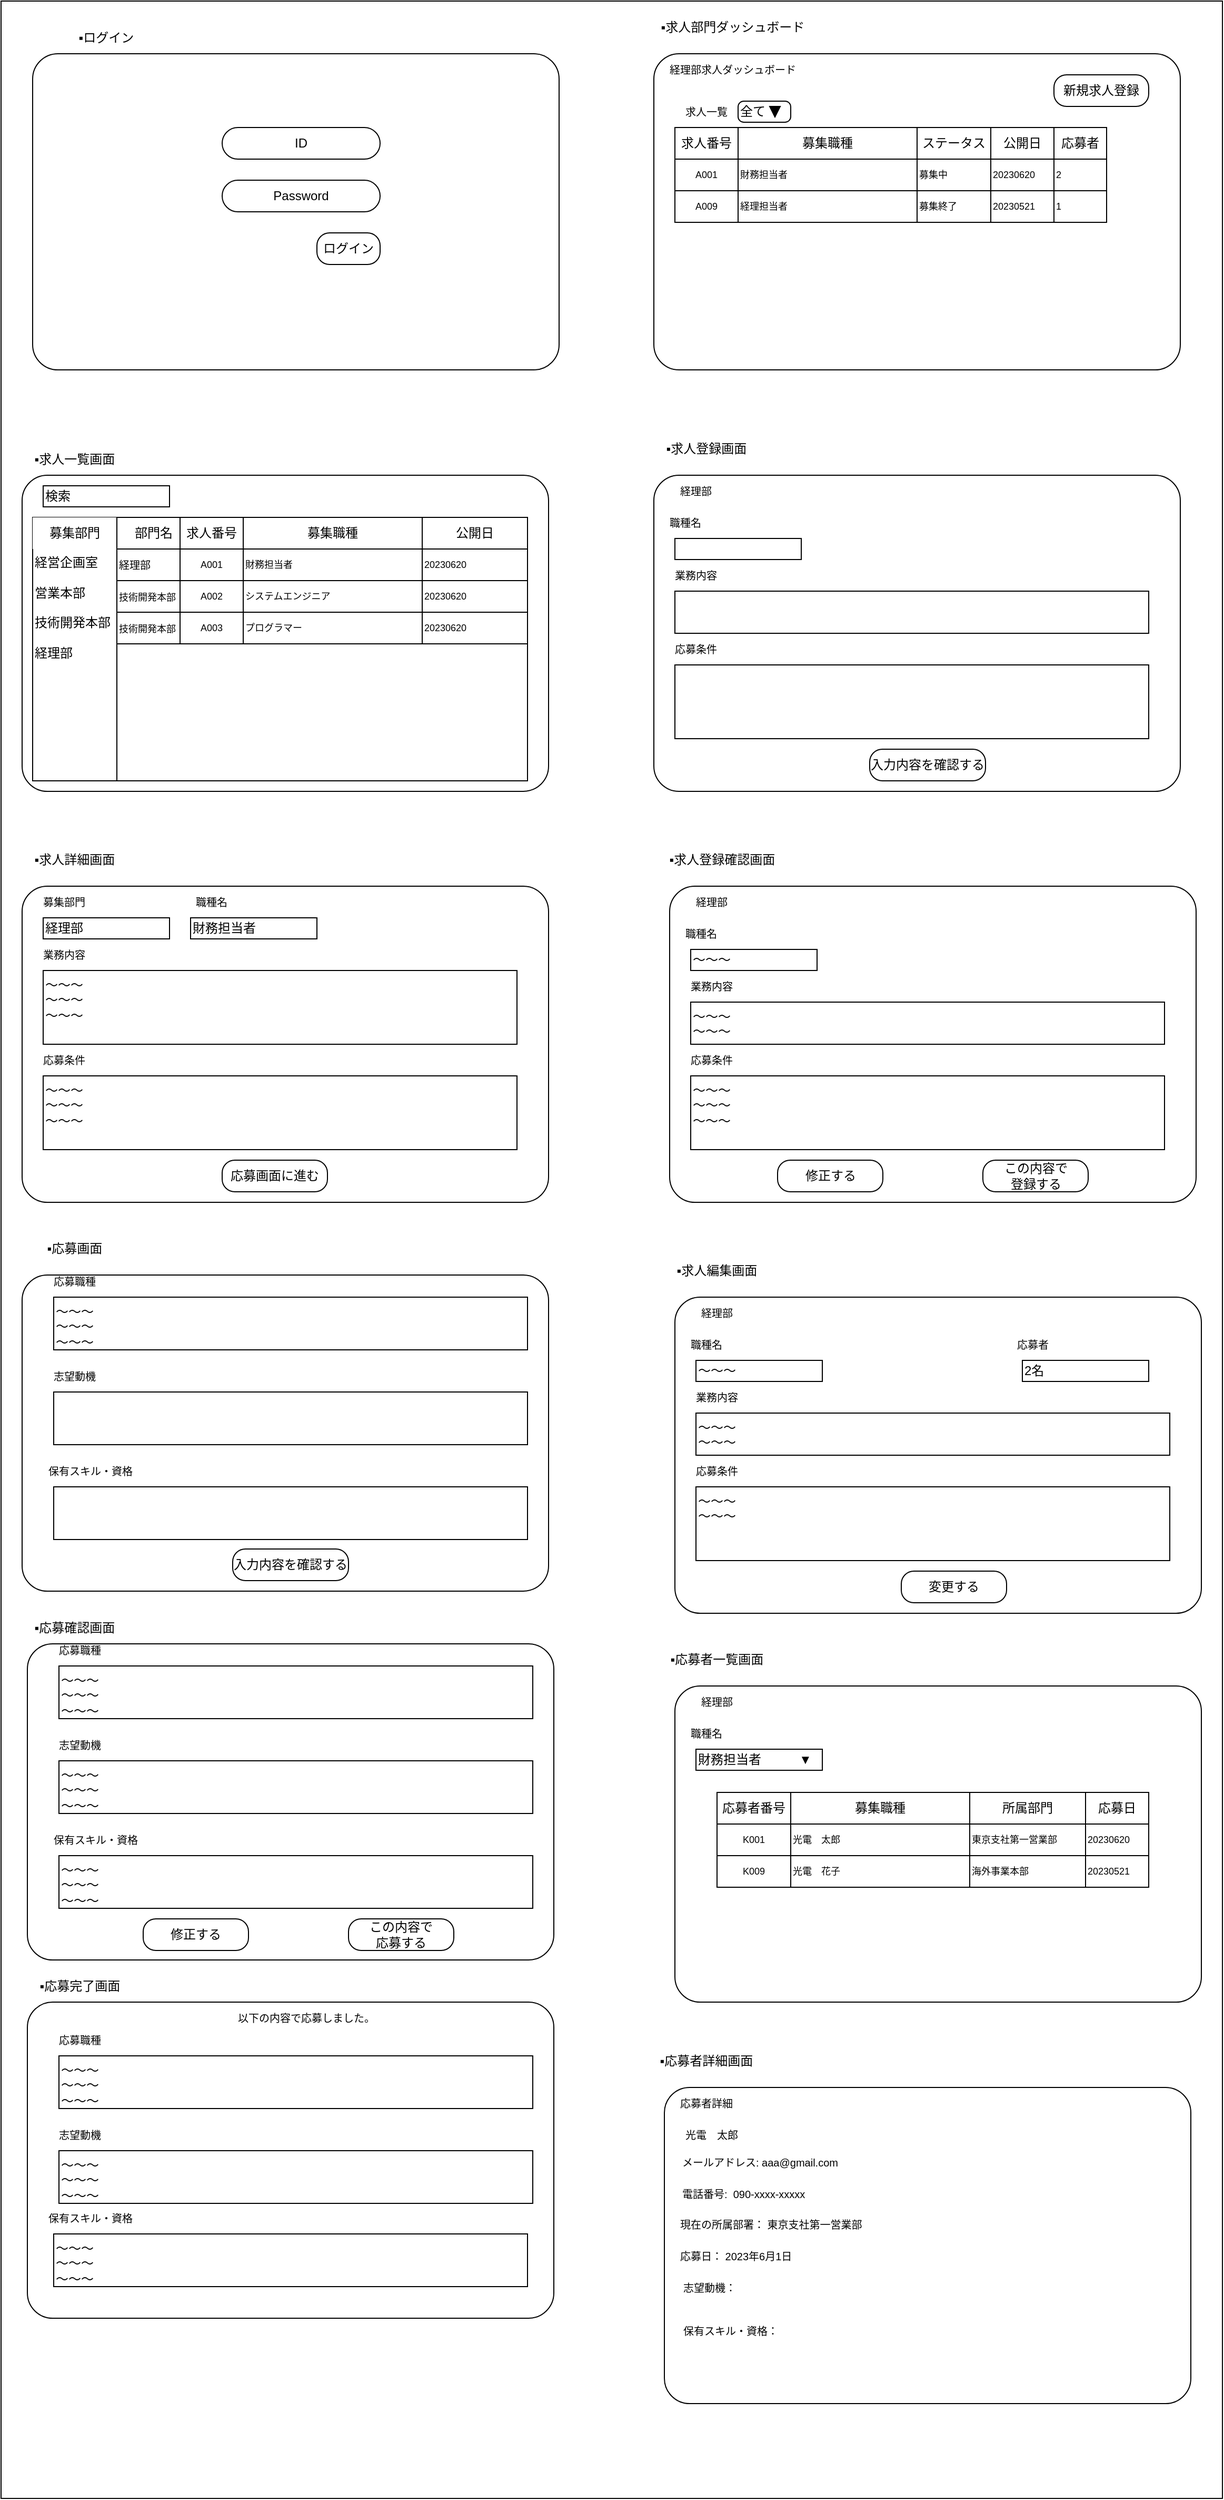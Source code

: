 <mxfile>
    <diagram id="ZtsDMBzjGlMTBSv4vscD" name="Page-1">
        <mxGraphModel dx="1216" dy="734" grid="1" gridSize="10" guides="1" tooltips="1" connect="1" arrows="1" fold="1" page="1" pageScale="1" pageWidth="827" pageHeight="1169" math="0" shadow="0">
            <root>
                <mxCell id="0"/>
                <mxCell id="1" parent="0"/>
                <mxCell id="257" value="" style="rounded=0;whiteSpace=wrap;html=1;" vertex="1" parent="1">
                    <mxGeometry x="10" width="1160" height="2370" as="geometry"/>
                </mxCell>
                <mxCell id="33" value="" style="rounded=1;whiteSpace=wrap;html=1;arcSize=8;" parent="1" vertex="1">
                    <mxGeometry x="40" y="50" width="500" height="300" as="geometry"/>
                </mxCell>
                <mxCell id="8" value="" style="rounded=1;whiteSpace=wrap;html=1;arcSize=8;" parent="1" vertex="1">
                    <mxGeometry x="30" y="450" width="500" height="300" as="geometry"/>
                </mxCell>
                <mxCell id="15" value="" style="rounded=0;whiteSpace=wrap;html=1;glass=0;sketch=0;" parent="1" vertex="1">
                    <mxGeometry x="120" y="490" width="390" height="250" as="geometry"/>
                </mxCell>
                <mxCell id="3" value="▪️ログイン" style="text;html=1;strokeColor=none;fillColor=none;align=center;verticalAlign=middle;whiteSpace=wrap;rounded=0;" parent="1" vertex="1">
                    <mxGeometry x="50" y="20" width="120" height="30" as="geometry"/>
                </mxCell>
                <mxCell id="4" value="ID" style="rounded=1;whiteSpace=wrap;html=1;glass=0;arcSize=50;" parent="1" vertex="1">
                    <mxGeometry x="220" y="120" width="150" height="30" as="geometry"/>
                </mxCell>
                <mxCell id="6" value="Password" style="rounded=1;whiteSpace=wrap;html=1;glass=0;arcSize=50;" parent="1" vertex="1">
                    <mxGeometry x="220" y="170" width="150" height="30" as="geometry"/>
                </mxCell>
                <mxCell id="7" value="ログイン" style="rounded=1;whiteSpace=wrap;html=1;glass=0;arcSize=40;" parent="1" vertex="1">
                    <mxGeometry x="310" y="220" width="60" height="30" as="geometry"/>
                </mxCell>
                <mxCell id="9" value="▪️求人一覧画面" style="text;html=1;strokeColor=none;fillColor=none;align=center;verticalAlign=middle;whiteSpace=wrap;rounded=0;" parent="1" vertex="1">
                    <mxGeometry x="20" y="420" width="120" height="30" as="geometry"/>
                </mxCell>
                <mxCell id="13" value="検索" style="rounded=0;whiteSpace=wrap;html=1;glass=0;sketch=0;align=left;" parent="1" vertex="1">
                    <mxGeometry x="50" y="460" width="120" height="20" as="geometry"/>
                </mxCell>
                <mxCell id="14" value="&lt;br&gt;&lt;br&gt;経営企画室&lt;br&gt;&lt;br&gt;営業本部&lt;br&gt;&lt;br&gt;技術開発本部&lt;br&gt;&lt;br&gt;経理部" style="rounded=0;whiteSpace=wrap;html=1;glass=0;sketch=0;align=left;verticalAlign=top;" parent="1" vertex="1">
                    <mxGeometry x="40" y="490" width="80" height="250" as="geometry"/>
                </mxCell>
                <mxCell id="16" value="募集部門" style="rounded=0;whiteSpace=wrap;html=1;glass=0;sketch=0;strokeColor=none;" parent="1" vertex="1">
                    <mxGeometry x="40" y="490" width="80" height="30" as="geometry"/>
                </mxCell>
                <mxCell id="17" value="部門名" style="rounded=0;whiteSpace=wrap;html=1;glass=0;sketch=0;" parent="1" vertex="1">
                    <mxGeometry x="120" y="490" width="70" height="30" as="geometry"/>
                </mxCell>
                <mxCell id="18" value="求人番号" style="rounded=0;whiteSpace=wrap;html=1;glass=0;sketch=0;" parent="1" vertex="1">
                    <mxGeometry x="180" y="490" width="60" height="30" as="geometry"/>
                </mxCell>
                <mxCell id="19" value="募集職種" style="rounded=0;whiteSpace=wrap;html=1;glass=0;sketch=0;" parent="1" vertex="1">
                    <mxGeometry x="240" y="490" width="170" height="30" as="geometry"/>
                </mxCell>
                <mxCell id="20" value="公開日" style="rounded=0;whiteSpace=wrap;html=1;glass=0;sketch=0;" parent="1" vertex="1">
                    <mxGeometry x="410" y="490" width="100" height="30" as="geometry"/>
                </mxCell>
                <mxCell id="21" value="経理部" style="rounded=0;whiteSpace=wrap;html=1;glass=0;sketch=0;fontSize=10;align=left;" parent="1" vertex="1">
                    <mxGeometry x="120" y="520" width="60" height="30" as="geometry"/>
                </mxCell>
                <mxCell id="22" value="A001" style="rounded=0;whiteSpace=wrap;html=1;glass=0;sketch=0;fontSize=9;" parent="1" vertex="1">
                    <mxGeometry x="180" y="520" width="60" height="30" as="geometry"/>
                </mxCell>
                <mxCell id="23" value="財務担当者" style="rounded=0;whiteSpace=wrap;html=1;glass=0;sketch=0;align=left;fontSize=9;" parent="1" vertex="1">
                    <mxGeometry x="240" y="520" width="170" height="30" as="geometry"/>
                </mxCell>
                <mxCell id="24" value="20230620" style="rounded=0;whiteSpace=wrap;html=1;glass=0;sketch=0;align=left;fontSize=9;" parent="1" vertex="1">
                    <mxGeometry x="410" y="520" width="100" height="30" as="geometry"/>
                </mxCell>
                <mxCell id="25" value="&lt;font style=&quot;font-size: 9px;&quot;&gt;技術開発本部&lt;/font&gt;" style="rounded=0;whiteSpace=wrap;html=1;glass=0;sketch=0;align=left;" parent="1" vertex="1">
                    <mxGeometry x="120" y="550" width="60" height="30" as="geometry"/>
                </mxCell>
                <mxCell id="26" value="A002" style="rounded=0;whiteSpace=wrap;html=1;glass=0;sketch=0;fontSize=9;" parent="1" vertex="1">
                    <mxGeometry x="180" y="550" width="60" height="30" as="geometry"/>
                </mxCell>
                <mxCell id="27" value="システムエンジニア" style="rounded=0;whiteSpace=wrap;html=1;glass=0;sketch=0;align=left;fontSize=9;" parent="1" vertex="1">
                    <mxGeometry x="240" y="550" width="170" height="30" as="geometry"/>
                </mxCell>
                <mxCell id="28" value="20230620" style="rounded=0;whiteSpace=wrap;html=1;glass=0;sketch=0;align=left;fontSize=9;" parent="1" vertex="1">
                    <mxGeometry x="410" y="550" width="100" height="30" as="geometry"/>
                </mxCell>
                <mxCell id="29" value="&lt;font style=&quot;font-size: 9px;&quot;&gt;技術開発本部&lt;/font&gt;" style="rounded=0;whiteSpace=wrap;html=1;glass=0;sketch=0;align=left;" parent="1" vertex="1">
                    <mxGeometry x="120" y="580" width="60" height="30" as="geometry"/>
                </mxCell>
                <mxCell id="30" value="A003" style="rounded=0;whiteSpace=wrap;html=1;glass=0;sketch=0;fontSize=9;" parent="1" vertex="1">
                    <mxGeometry x="180" y="580" width="60" height="30" as="geometry"/>
                </mxCell>
                <mxCell id="31" value="プログラマー" style="rounded=0;whiteSpace=wrap;html=1;glass=0;sketch=0;align=left;fontSize=9;" parent="1" vertex="1">
                    <mxGeometry x="240" y="580" width="170" height="30" as="geometry"/>
                </mxCell>
                <mxCell id="32" value="20230620" style="rounded=0;whiteSpace=wrap;html=1;glass=0;sketch=0;align=left;fontSize=9;" parent="1" vertex="1">
                    <mxGeometry x="410" y="580" width="100" height="30" as="geometry"/>
                </mxCell>
                <mxCell id="36" value="" style="rounded=1;whiteSpace=wrap;html=1;arcSize=8;" parent="1" vertex="1">
                    <mxGeometry x="30" y="840" width="500" height="300" as="geometry"/>
                </mxCell>
                <mxCell id="37" value="経理部" style="rounded=0;whiteSpace=wrap;html=1;glass=0;sketch=0;align=left;" parent="1" vertex="1">
                    <mxGeometry x="50" y="870" width="120" height="20" as="geometry"/>
                </mxCell>
                <mxCell id="38" value="募集部門" style="text;html=1;strokeColor=none;fillColor=none;align=center;verticalAlign=middle;whiteSpace=wrap;rounded=0;glass=0;sketch=0;fontSize=10;" parent="1" vertex="1">
                    <mxGeometry x="40" y="840" width="60" height="30" as="geometry"/>
                </mxCell>
                <mxCell id="39" value="財務担当者" style="rounded=0;whiteSpace=wrap;html=1;glass=0;sketch=0;align=left;" parent="1" vertex="1">
                    <mxGeometry x="190" y="870" width="120" height="20" as="geometry"/>
                </mxCell>
                <mxCell id="40" value="職種名" style="text;html=1;strokeColor=none;fillColor=none;align=center;verticalAlign=middle;whiteSpace=wrap;rounded=0;glass=0;sketch=0;fontSize=10;" parent="1" vertex="1">
                    <mxGeometry x="180" y="840" width="60" height="30" as="geometry"/>
                </mxCell>
                <mxCell id="41" value="業務内容" style="text;html=1;strokeColor=none;fillColor=none;align=center;verticalAlign=middle;whiteSpace=wrap;rounded=0;glass=0;sketch=0;fontSize=10;" parent="1" vertex="1">
                    <mxGeometry x="40" y="890" width="60" height="30" as="geometry"/>
                </mxCell>
                <mxCell id="42" value="〜〜〜&lt;br style=&quot;border-color: var(--border-color);&quot;&gt;〜〜〜&lt;br style=&quot;border-color: var(--border-color);&quot;&gt;〜〜〜" style="rounded=0;whiteSpace=wrap;html=1;glass=0;sketch=0;align=left;horizontal=1;verticalAlign=top;" parent="1" vertex="1">
                    <mxGeometry x="50" y="920" width="450" height="70" as="geometry"/>
                </mxCell>
                <mxCell id="44" value="▪️求人詳細画面" style="text;html=1;strokeColor=none;fillColor=none;align=center;verticalAlign=middle;whiteSpace=wrap;rounded=0;" parent="1" vertex="1">
                    <mxGeometry x="20" y="800" width="120" height="30" as="geometry"/>
                </mxCell>
                <mxCell id="45" value="応募画面に進む" style="rounded=1;whiteSpace=wrap;html=1;glass=0;arcSize=40;" parent="1" vertex="1">
                    <mxGeometry x="220" y="1100" width="100" height="30" as="geometry"/>
                </mxCell>
                <mxCell id="48" value="" style="rounded=1;whiteSpace=wrap;html=1;arcSize=8;" parent="1" vertex="1">
                    <mxGeometry x="30" y="1209" width="500" height="300" as="geometry"/>
                </mxCell>
                <mxCell id="49" value="▪️応募画面" style="text;html=1;strokeColor=none;fillColor=none;align=center;verticalAlign=middle;whiteSpace=wrap;rounded=0;" parent="1" vertex="1">
                    <mxGeometry x="20" y="1169" width="120" height="30" as="geometry"/>
                </mxCell>
                <mxCell id="51" value="応募職種" style="text;html=1;strokeColor=none;fillColor=none;align=center;verticalAlign=middle;whiteSpace=wrap;rounded=0;glass=0;sketch=0;fontSize=10;" parent="1" vertex="1">
                    <mxGeometry x="50" y="1200" width="60" height="30" as="geometry"/>
                </mxCell>
                <mxCell id="52" value="〜〜〜&lt;br&gt;〜〜〜&lt;br&gt;〜〜〜" style="rounded=0;whiteSpace=wrap;html=1;glass=0;sketch=0;align=left;horizontal=1;verticalAlign=top;" parent="1" vertex="1">
                    <mxGeometry x="60" y="1230" width="450" height="50" as="geometry"/>
                </mxCell>
                <mxCell id="53" value="志望動機" style="text;html=1;strokeColor=none;fillColor=none;align=center;verticalAlign=middle;whiteSpace=wrap;rounded=0;glass=0;sketch=0;fontSize=10;" parent="1" vertex="1">
                    <mxGeometry x="50" y="1290" width="60" height="30" as="geometry"/>
                </mxCell>
                <mxCell id="54" value="" style="rounded=0;whiteSpace=wrap;html=1;glass=0;sketch=0;align=left;horizontal=1;verticalAlign=top;" parent="1" vertex="1">
                    <mxGeometry x="60" y="1320" width="450" height="50" as="geometry"/>
                </mxCell>
                <mxCell id="55" value="保有スキル・資格" style="text;html=1;strokeColor=none;fillColor=none;align=center;verticalAlign=middle;whiteSpace=wrap;rounded=0;glass=0;sketch=0;fontSize=10;" parent="1" vertex="1">
                    <mxGeometry x="50" y="1380" width="90" height="30" as="geometry"/>
                </mxCell>
                <mxCell id="56" value="" style="rounded=0;whiteSpace=wrap;html=1;glass=0;sketch=0;align=left;horizontal=1;verticalAlign=top;" parent="1" vertex="1">
                    <mxGeometry x="60" y="1410" width="450" height="50" as="geometry"/>
                </mxCell>
                <mxCell id="57" value="入力内容を確認する" style="rounded=1;whiteSpace=wrap;html=1;glass=0;arcSize=40;" parent="1" vertex="1">
                    <mxGeometry x="230" y="1469" width="110" height="30" as="geometry"/>
                </mxCell>
                <mxCell id="72" value="" style="rounded=1;whiteSpace=wrap;html=1;arcSize=8;" parent="1" vertex="1">
                    <mxGeometry x="35" y="1899" width="500" height="300" as="geometry"/>
                </mxCell>
                <mxCell id="73" value="応募職種" style="text;html=1;strokeColor=none;fillColor=none;align=center;verticalAlign=middle;whiteSpace=wrap;rounded=0;glass=0;sketch=0;fontSize=10;" parent="1" vertex="1">
                    <mxGeometry x="55" y="1920" width="60" height="30" as="geometry"/>
                </mxCell>
                <mxCell id="74" value="〜〜〜&lt;br&gt;〜〜〜&lt;br&gt;〜〜〜" style="rounded=0;whiteSpace=wrap;html=1;glass=0;sketch=0;align=left;horizontal=1;verticalAlign=top;" parent="1" vertex="1">
                    <mxGeometry x="65" y="1950" width="450" height="50" as="geometry"/>
                </mxCell>
                <mxCell id="75" value="志望動機" style="text;html=1;strokeColor=none;fillColor=none;align=center;verticalAlign=middle;whiteSpace=wrap;rounded=0;glass=0;sketch=0;fontSize=10;" parent="1" vertex="1">
                    <mxGeometry x="55" y="2010" width="60" height="30" as="geometry"/>
                </mxCell>
                <mxCell id="76" value="〜〜〜&lt;br style=&quot;border-color: var(--border-color);&quot;&gt;〜〜〜&lt;br style=&quot;border-color: var(--border-color);&quot;&gt;〜〜〜" style="rounded=0;whiteSpace=wrap;html=1;glass=0;sketch=0;align=left;horizontal=1;verticalAlign=top;" parent="1" vertex="1">
                    <mxGeometry x="65" y="2040" width="450" height="50" as="geometry"/>
                </mxCell>
                <mxCell id="77" value="保有スキル・資格" style="text;html=1;strokeColor=none;fillColor=none;align=center;verticalAlign=middle;whiteSpace=wrap;rounded=0;glass=0;sketch=0;fontSize=10;" parent="1" vertex="1">
                    <mxGeometry x="50" y="2089" width="90" height="30" as="geometry"/>
                </mxCell>
                <mxCell id="78" value="〜〜〜&lt;br style=&quot;border-color: var(--border-color);&quot;&gt;〜〜〜&lt;br style=&quot;border-color: var(--border-color);&quot;&gt;〜〜〜" style="rounded=0;whiteSpace=wrap;html=1;glass=0;sketch=0;align=left;horizontal=1;verticalAlign=top;" parent="1" vertex="1">
                    <mxGeometry x="60" y="2119" width="450" height="50" as="geometry"/>
                </mxCell>
                <mxCell id="80" value="▪️応募完了画面" style="text;html=1;strokeColor=none;fillColor=none;align=center;verticalAlign=middle;whiteSpace=wrap;rounded=0;" parent="1" vertex="1">
                    <mxGeometry x="25" y="1869" width="120" height="30" as="geometry"/>
                </mxCell>
                <mxCell id="81" value="以下の内容で応募しました。" style="text;html=1;strokeColor=none;fillColor=none;align=center;verticalAlign=middle;whiteSpace=wrap;rounded=0;glass=0;sketch=0;fontSize=10;" parent="1" vertex="1">
                    <mxGeometry x="195" y="1899" width="210" height="30" as="geometry"/>
                </mxCell>
                <mxCell id="105" value="" style="rounded=1;whiteSpace=wrap;html=1;arcSize=8;" parent="1" vertex="1">
                    <mxGeometry x="630" y="50" width="500" height="300" as="geometry"/>
                </mxCell>
                <mxCell id="107" value="経理部求人ダッシュボード" style="text;html=1;strokeColor=none;fillColor=none;align=center;verticalAlign=middle;whiteSpace=wrap;rounded=0;glass=0;sketch=0;fontSize=10;" parent="1" vertex="1">
                    <mxGeometry x="640" y="50" width="130" height="30" as="geometry"/>
                </mxCell>
                <mxCell id="110" value="求人一覧" style="text;html=1;strokeColor=none;fillColor=none;align=center;verticalAlign=middle;whiteSpace=wrap;rounded=0;glass=0;sketch=0;fontSize=10;" parent="1" vertex="1">
                    <mxGeometry x="640" y="90" width="80" height="30" as="geometry"/>
                </mxCell>
                <mxCell id="112" value="新規求人登録" style="rounded=1;whiteSpace=wrap;html=1;glass=0;arcSize=40;" parent="1" vertex="1">
                    <mxGeometry x="1010" y="70" width="90" height="30" as="geometry"/>
                </mxCell>
                <mxCell id="113" value="求人番号" style="rounded=0;whiteSpace=wrap;html=1;glass=0;sketch=0;" parent="1" vertex="1">
                    <mxGeometry x="650" y="120" width="60" height="30" as="geometry"/>
                </mxCell>
                <mxCell id="114" value="募集職種" style="rounded=0;whiteSpace=wrap;html=1;glass=0;sketch=0;" parent="1" vertex="1">
                    <mxGeometry x="710" y="120" width="170" height="30" as="geometry"/>
                </mxCell>
                <mxCell id="115" value="ステータス" style="rounded=0;whiteSpace=wrap;html=1;glass=0;sketch=0;" parent="1" vertex="1">
                    <mxGeometry x="880" y="120" width="70" height="30" as="geometry"/>
                </mxCell>
                <mxCell id="116" value="A001" style="rounded=0;whiteSpace=wrap;html=1;glass=0;sketch=0;fontSize=9;" parent="1" vertex="1">
                    <mxGeometry x="650" y="150" width="60" height="30" as="geometry"/>
                </mxCell>
                <mxCell id="117" value="財務担当者" style="rounded=0;whiteSpace=wrap;html=1;glass=0;sketch=0;align=left;fontSize=9;" parent="1" vertex="1">
                    <mxGeometry x="710" y="150" width="170" height="30" as="geometry"/>
                </mxCell>
                <mxCell id="118" value="募集中" style="rounded=0;whiteSpace=wrap;html=1;glass=0;sketch=0;align=left;fontSize=9;" parent="1" vertex="1">
                    <mxGeometry x="880" y="150" width="70" height="30" as="geometry"/>
                </mxCell>
                <mxCell id="119" value="A009" style="rounded=0;whiteSpace=wrap;html=1;glass=0;sketch=0;fontSize=9;" parent="1" vertex="1">
                    <mxGeometry x="650" y="180" width="60" height="30" as="geometry"/>
                </mxCell>
                <mxCell id="120" value="経理担当者" style="rounded=0;whiteSpace=wrap;html=1;glass=0;sketch=0;align=left;fontSize=9;" parent="1" vertex="1">
                    <mxGeometry x="710" y="180" width="170" height="30" as="geometry"/>
                </mxCell>
                <mxCell id="121" value="募集終了" style="rounded=0;whiteSpace=wrap;html=1;glass=0;sketch=0;align=left;fontSize=9;" parent="1" vertex="1">
                    <mxGeometry x="880" y="180" width="70" height="30" as="geometry"/>
                </mxCell>
                <mxCell id="122" value="応募者" style="rounded=0;whiteSpace=wrap;html=1;glass=0;sketch=0;" parent="1" vertex="1">
                    <mxGeometry x="1010" y="120" width="50" height="30" as="geometry"/>
                </mxCell>
                <mxCell id="123" value="2" style="rounded=0;whiteSpace=wrap;html=1;glass=0;sketch=0;align=left;fontSize=9;" parent="1" vertex="1">
                    <mxGeometry x="1010" y="150" width="50" height="30" as="geometry"/>
                </mxCell>
                <mxCell id="124" value="1" style="rounded=0;whiteSpace=wrap;html=1;glass=0;sketch=0;align=left;fontSize=9;" parent="1" vertex="1">
                    <mxGeometry x="1010" y="180" width="50" height="30" as="geometry"/>
                </mxCell>
                <mxCell id="125" value="公開日" style="rounded=0;whiteSpace=wrap;html=1;glass=0;sketch=0;" parent="1" vertex="1">
                    <mxGeometry x="950" y="120" width="60" height="30" as="geometry"/>
                </mxCell>
                <mxCell id="126" value="20230620" style="rounded=0;whiteSpace=wrap;html=1;glass=0;sketch=0;align=left;fontSize=9;" parent="1" vertex="1">
                    <mxGeometry x="950" y="150" width="60" height="30" as="geometry"/>
                </mxCell>
                <mxCell id="127" value="20230521" style="rounded=0;whiteSpace=wrap;html=1;glass=0;sketch=0;align=left;fontSize=9;" parent="1" vertex="1">
                    <mxGeometry x="950" y="180" width="60" height="30" as="geometry"/>
                </mxCell>
                <mxCell id="128" value="全て" style="rounded=1;whiteSpace=wrap;html=1;glass=0;arcSize=27;align=left;" parent="1" vertex="1">
                    <mxGeometry x="710" y="95" width="50" height="20" as="geometry"/>
                </mxCell>
                <mxCell id="129" value="" style="triangle;whiteSpace=wrap;html=1;glass=0;sketch=0;fontSize=10;rotation=90;fillColor=#000000;" parent="1" vertex="1">
                    <mxGeometry x="740" y="100" width="10" height="10" as="geometry"/>
                </mxCell>
                <mxCell id="131" value="応募条件" style="text;html=1;strokeColor=none;fillColor=none;align=center;verticalAlign=middle;whiteSpace=wrap;rounded=0;glass=0;sketch=0;fontSize=10;" parent="1" vertex="1">
                    <mxGeometry x="40" y="990" width="60" height="30" as="geometry"/>
                </mxCell>
                <mxCell id="132" value="〜〜〜&lt;br style=&quot;border-color: var(--border-color);&quot;&gt;〜〜〜&lt;br style=&quot;border-color: var(--border-color);&quot;&gt;〜〜〜" style="rounded=0;whiteSpace=wrap;html=1;glass=0;sketch=0;align=left;horizontal=1;verticalAlign=top;" parent="1" vertex="1">
                    <mxGeometry x="50" y="1020" width="450" height="70" as="geometry"/>
                </mxCell>
                <mxCell id="133" value="" style="rounded=1;whiteSpace=wrap;html=1;arcSize=8;" parent="1" vertex="1">
                    <mxGeometry x="630" y="450" width="500" height="300" as="geometry"/>
                </mxCell>
                <mxCell id="135" value="経理部" style="text;html=1;strokeColor=none;fillColor=none;align=center;verticalAlign=middle;whiteSpace=wrap;rounded=0;glass=0;sketch=0;fontSize=10;" parent="1" vertex="1">
                    <mxGeometry x="640" y="450" width="60" height="30" as="geometry"/>
                </mxCell>
                <mxCell id="136" value="" style="rounded=0;whiteSpace=wrap;html=1;glass=0;sketch=0;align=left;" parent="1" vertex="1">
                    <mxGeometry x="650" y="510" width="120" height="20" as="geometry"/>
                </mxCell>
                <mxCell id="137" value="職種名" style="text;html=1;strokeColor=none;fillColor=none;align=center;verticalAlign=middle;whiteSpace=wrap;rounded=0;glass=0;sketch=0;fontSize=10;" parent="1" vertex="1">
                    <mxGeometry x="630" y="480" width="60" height="30" as="geometry"/>
                </mxCell>
                <mxCell id="138" value="業務内容" style="text;html=1;strokeColor=none;fillColor=none;align=center;verticalAlign=middle;whiteSpace=wrap;rounded=0;glass=0;sketch=0;fontSize=10;" parent="1" vertex="1">
                    <mxGeometry x="640" y="530" width="60" height="30" as="geometry"/>
                </mxCell>
                <mxCell id="139" value="" style="rounded=0;whiteSpace=wrap;html=1;glass=0;sketch=0;align=left;horizontal=1;verticalAlign=top;" parent="1" vertex="1">
                    <mxGeometry x="650" y="560" width="450" height="40" as="geometry"/>
                </mxCell>
                <mxCell id="140" value="▪️求人登録画面" style="text;html=1;strokeColor=none;fillColor=none;align=center;verticalAlign=middle;whiteSpace=wrap;rounded=0;" parent="1" vertex="1">
                    <mxGeometry x="620" y="410" width="120" height="30" as="geometry"/>
                </mxCell>
                <mxCell id="141" value="入力内容を確認する" style="rounded=1;whiteSpace=wrap;html=1;glass=0;arcSize=40;" parent="1" vertex="1">
                    <mxGeometry x="835" y="710" width="110" height="30" as="geometry"/>
                </mxCell>
                <mxCell id="142" value="応募条件" style="text;html=1;strokeColor=none;fillColor=none;align=center;verticalAlign=middle;whiteSpace=wrap;rounded=0;glass=0;sketch=0;fontSize=10;" parent="1" vertex="1">
                    <mxGeometry x="640" y="600" width="60" height="30" as="geometry"/>
                </mxCell>
                <mxCell id="143" value="" style="rounded=0;whiteSpace=wrap;html=1;glass=0;sketch=0;align=left;horizontal=1;verticalAlign=top;" parent="1" vertex="1">
                    <mxGeometry x="650" y="630" width="450" height="70" as="geometry"/>
                </mxCell>
                <mxCell id="144" value="▪️求人部門ダッシュボード" style="text;html=1;strokeColor=none;fillColor=none;align=center;verticalAlign=middle;whiteSpace=wrap;rounded=0;" parent="1" vertex="1">
                    <mxGeometry x="620" y="10" width="170" height="30" as="geometry"/>
                </mxCell>
                <mxCell id="145" value="" style="rounded=1;whiteSpace=wrap;html=1;arcSize=8;" parent="1" vertex="1">
                    <mxGeometry x="650" y="1230" width="500" height="300" as="geometry"/>
                </mxCell>
                <mxCell id="146" value="経理部" style="text;html=1;strokeColor=none;fillColor=none;align=center;verticalAlign=middle;whiteSpace=wrap;rounded=0;glass=0;sketch=0;fontSize=10;" parent="1" vertex="1">
                    <mxGeometry x="660" y="1230" width="60" height="30" as="geometry"/>
                </mxCell>
                <mxCell id="147" value="〜〜〜" style="rounded=0;whiteSpace=wrap;html=1;glass=0;sketch=0;align=left;" parent="1" vertex="1">
                    <mxGeometry x="670" y="1290" width="120" height="20" as="geometry"/>
                </mxCell>
                <mxCell id="148" value="職種名" style="text;html=1;strokeColor=none;fillColor=none;align=center;verticalAlign=middle;whiteSpace=wrap;rounded=0;glass=0;sketch=0;fontSize=10;" parent="1" vertex="1">
                    <mxGeometry x="650" y="1260" width="60" height="30" as="geometry"/>
                </mxCell>
                <mxCell id="149" value="業務内容" style="text;html=1;strokeColor=none;fillColor=none;align=center;verticalAlign=middle;whiteSpace=wrap;rounded=0;glass=0;sketch=0;fontSize=10;" parent="1" vertex="1">
                    <mxGeometry x="660" y="1310" width="60" height="30" as="geometry"/>
                </mxCell>
                <mxCell id="150" value="〜〜〜&lt;br&gt;〜〜〜" style="rounded=0;whiteSpace=wrap;html=1;glass=0;sketch=0;align=left;horizontal=1;verticalAlign=top;" parent="1" vertex="1">
                    <mxGeometry x="670" y="1340" width="450" height="40" as="geometry"/>
                </mxCell>
                <mxCell id="152" value="応募条件" style="text;html=1;strokeColor=none;fillColor=none;align=center;verticalAlign=middle;whiteSpace=wrap;rounded=0;glass=0;sketch=0;fontSize=10;" parent="1" vertex="1">
                    <mxGeometry x="660" y="1380" width="60" height="30" as="geometry"/>
                </mxCell>
                <mxCell id="153" value="〜〜〜&lt;br&gt;〜〜〜" style="rounded=0;whiteSpace=wrap;html=1;glass=0;sketch=0;align=left;horizontal=1;verticalAlign=top;" parent="1" vertex="1">
                    <mxGeometry x="670" y="1410" width="450" height="70" as="geometry"/>
                </mxCell>
                <mxCell id="154" value="▪️求人編集画面" style="text;html=1;strokeColor=none;fillColor=none;align=center;verticalAlign=middle;whiteSpace=wrap;rounded=0;" parent="1" vertex="1">
                    <mxGeometry x="630" y="1190" width="120" height="30" as="geometry"/>
                </mxCell>
                <mxCell id="155" value="" style="rounded=1;whiteSpace=wrap;html=1;arcSize=8;" parent="1" vertex="1">
                    <mxGeometry x="650" y="1599" width="500" height="300" as="geometry"/>
                </mxCell>
                <mxCell id="156" value="経理部" style="text;html=1;strokeColor=none;fillColor=none;align=center;verticalAlign=middle;whiteSpace=wrap;rounded=0;glass=0;sketch=0;fontSize=10;" parent="1" vertex="1">
                    <mxGeometry x="660" y="1599" width="60" height="30" as="geometry"/>
                </mxCell>
                <mxCell id="157" value="財務担当者　　　▼" style="rounded=0;whiteSpace=wrap;html=1;glass=0;sketch=0;align=left;" parent="1" vertex="1">
                    <mxGeometry x="670" y="1659" width="120" height="20" as="geometry"/>
                </mxCell>
                <mxCell id="158" value="職種名" style="text;html=1;strokeColor=none;fillColor=none;align=center;verticalAlign=middle;whiteSpace=wrap;rounded=0;glass=0;sketch=0;fontSize=10;" parent="1" vertex="1">
                    <mxGeometry x="650" y="1629" width="60" height="30" as="geometry"/>
                </mxCell>
                <mxCell id="164" value="▪️応募者一覧画面" style="text;html=1;strokeColor=none;fillColor=none;align=center;verticalAlign=middle;whiteSpace=wrap;rounded=0;" parent="1" vertex="1">
                    <mxGeometry x="630" y="1559" width="120" height="30" as="geometry"/>
                </mxCell>
                <mxCell id="174" value="" style="rounded=1;whiteSpace=wrap;html=1;arcSize=8;" parent="1" vertex="1">
                    <mxGeometry x="35" y="1559" width="500" height="300" as="geometry"/>
                </mxCell>
                <mxCell id="175" value="応募職種" style="text;html=1;strokeColor=none;fillColor=none;align=center;verticalAlign=middle;whiteSpace=wrap;rounded=0;glass=0;sketch=0;fontSize=10;" parent="1" vertex="1">
                    <mxGeometry x="55" y="1550" width="60" height="30" as="geometry"/>
                </mxCell>
                <mxCell id="176" value="〜〜〜&lt;br&gt;〜〜〜&lt;br&gt;〜〜〜" style="rounded=0;whiteSpace=wrap;html=1;glass=0;sketch=0;align=left;horizontal=1;verticalAlign=top;" parent="1" vertex="1">
                    <mxGeometry x="65" y="1580" width="450" height="50" as="geometry"/>
                </mxCell>
                <mxCell id="177" value="志望動機" style="text;html=1;strokeColor=none;fillColor=none;align=center;verticalAlign=middle;whiteSpace=wrap;rounded=0;glass=0;sketch=0;fontSize=10;" parent="1" vertex="1">
                    <mxGeometry x="55" y="1640" width="60" height="30" as="geometry"/>
                </mxCell>
                <mxCell id="178" value="〜〜〜&lt;br style=&quot;border-color: var(--border-color);&quot;&gt;〜〜〜&lt;br style=&quot;border-color: var(--border-color);&quot;&gt;〜〜〜" style="rounded=0;whiteSpace=wrap;html=1;glass=0;sketch=0;align=left;horizontal=1;verticalAlign=top;" parent="1" vertex="1">
                    <mxGeometry x="65" y="1670" width="450" height="50" as="geometry"/>
                </mxCell>
                <mxCell id="179" value="保有スキル・資格" style="text;html=1;strokeColor=none;fillColor=none;align=center;verticalAlign=middle;whiteSpace=wrap;rounded=0;glass=0;sketch=0;fontSize=10;" parent="1" vertex="1">
                    <mxGeometry x="55" y="1730" width="90" height="30" as="geometry"/>
                </mxCell>
                <mxCell id="180" value="〜〜〜&lt;br style=&quot;border-color: var(--border-color);&quot;&gt;〜〜〜&lt;br style=&quot;border-color: var(--border-color);&quot;&gt;〜〜〜" style="rounded=0;whiteSpace=wrap;html=1;glass=0;sketch=0;align=left;horizontal=1;verticalAlign=top;" parent="1" vertex="1">
                    <mxGeometry x="65" y="1760" width="450" height="50" as="geometry"/>
                </mxCell>
                <mxCell id="181" value="修正する" style="rounded=1;whiteSpace=wrap;html=1;glass=0;arcSize=40;" parent="1" vertex="1">
                    <mxGeometry x="145" y="1820" width="100" height="30" as="geometry"/>
                </mxCell>
                <mxCell id="182" value="▪️応募確認画面" style="text;html=1;strokeColor=none;fillColor=none;align=center;verticalAlign=middle;whiteSpace=wrap;rounded=0;" parent="1" vertex="1">
                    <mxGeometry x="20" y="1529" width="120" height="30" as="geometry"/>
                </mxCell>
                <mxCell id="183" value="この内容で&lt;br&gt;応募する" style="rounded=1;whiteSpace=wrap;html=1;glass=0;arcSize=40;" parent="1" vertex="1">
                    <mxGeometry x="340" y="1820" width="100" height="30" as="geometry"/>
                </mxCell>
                <mxCell id="184" value="" style="rounded=1;whiteSpace=wrap;html=1;arcSize=8;" parent="1" vertex="1">
                    <mxGeometry x="645" y="840" width="500" height="300" as="geometry"/>
                </mxCell>
                <mxCell id="185" value="経理部" style="text;html=1;strokeColor=none;fillColor=none;align=center;verticalAlign=middle;whiteSpace=wrap;rounded=0;glass=0;sketch=0;fontSize=10;" parent="1" vertex="1">
                    <mxGeometry x="655" y="840" width="60" height="30" as="geometry"/>
                </mxCell>
                <mxCell id="186" value="〜〜〜" style="rounded=0;whiteSpace=wrap;html=1;glass=0;sketch=0;align=left;" parent="1" vertex="1">
                    <mxGeometry x="665" y="900" width="120" height="20" as="geometry"/>
                </mxCell>
                <mxCell id="187" value="職種名" style="text;html=1;strokeColor=none;fillColor=none;align=center;verticalAlign=middle;whiteSpace=wrap;rounded=0;glass=0;sketch=0;fontSize=10;" parent="1" vertex="1">
                    <mxGeometry x="645" y="870" width="60" height="30" as="geometry"/>
                </mxCell>
                <mxCell id="188" value="業務内容" style="text;html=1;strokeColor=none;fillColor=none;align=center;verticalAlign=middle;whiteSpace=wrap;rounded=0;glass=0;sketch=0;fontSize=10;" parent="1" vertex="1">
                    <mxGeometry x="655" y="920" width="60" height="30" as="geometry"/>
                </mxCell>
                <mxCell id="189" value="〜〜〜&lt;br style=&quot;border-color: var(--border-color);&quot;&gt;〜〜〜" style="rounded=0;whiteSpace=wrap;html=1;glass=0;sketch=0;align=left;horizontal=1;verticalAlign=top;" parent="1" vertex="1">
                    <mxGeometry x="665" y="950" width="450" height="40" as="geometry"/>
                </mxCell>
                <mxCell id="190" value="変更する" style="rounded=1;whiteSpace=wrap;html=1;glass=0;arcSize=40;" parent="1" vertex="1">
                    <mxGeometry x="865" y="1490" width="100" height="30" as="geometry"/>
                </mxCell>
                <mxCell id="191" value="応募条件" style="text;html=1;strokeColor=none;fillColor=none;align=center;verticalAlign=middle;whiteSpace=wrap;rounded=0;glass=0;sketch=0;fontSize=10;" parent="1" vertex="1">
                    <mxGeometry x="655" y="990" width="60" height="30" as="geometry"/>
                </mxCell>
                <mxCell id="192" value="〜〜〜&lt;br style=&quot;border-color: var(--border-color);&quot;&gt;〜〜〜&lt;br style=&quot;border-color: var(--border-color);&quot;&gt;〜〜〜" style="rounded=0;whiteSpace=wrap;html=1;glass=0;sketch=0;align=left;horizontal=1;verticalAlign=top;" parent="1" vertex="1">
                    <mxGeometry x="665" y="1020" width="450" height="70" as="geometry"/>
                </mxCell>
                <mxCell id="193" value="▪️求人登録確認画面" style="text;html=1;strokeColor=none;fillColor=none;align=center;verticalAlign=middle;whiteSpace=wrap;rounded=0;" parent="1" vertex="1">
                    <mxGeometry x="635" y="800" width="120" height="30" as="geometry"/>
                </mxCell>
                <mxCell id="194" value="修正する" style="rounded=1;whiteSpace=wrap;html=1;glass=0;arcSize=40;" parent="1" vertex="1">
                    <mxGeometry x="747.5" y="1100" width="100" height="30" as="geometry"/>
                </mxCell>
                <mxCell id="195" value="この内容で&lt;br&gt;登録する" style="rounded=1;whiteSpace=wrap;html=1;glass=0;arcSize=40;" parent="1" vertex="1">
                    <mxGeometry x="942.5" y="1100" width="100" height="30" as="geometry"/>
                </mxCell>
                <mxCell id="197" value="応募者番号" style="rounded=0;whiteSpace=wrap;html=1;glass=0;sketch=0;" parent="1" vertex="1">
                    <mxGeometry x="690" y="1700" width="70" height="30" as="geometry"/>
                </mxCell>
                <mxCell id="198" value="募集職種" style="rounded=0;whiteSpace=wrap;html=1;glass=0;sketch=0;" parent="1" vertex="1">
                    <mxGeometry x="760" y="1700" width="170" height="30" as="geometry"/>
                </mxCell>
                <mxCell id="199" value="所属部門" style="rounded=0;whiteSpace=wrap;html=1;glass=0;sketch=0;" parent="1" vertex="1">
                    <mxGeometry x="930" y="1700" width="110" height="30" as="geometry"/>
                </mxCell>
                <mxCell id="200" value="K001" style="rounded=0;whiteSpace=wrap;html=1;glass=0;sketch=0;fontSize=9;" parent="1" vertex="1">
                    <mxGeometry x="690" y="1730" width="70" height="30" as="geometry"/>
                </mxCell>
                <mxCell id="201" value="光電　太郎" style="rounded=0;whiteSpace=wrap;html=1;glass=0;sketch=0;align=left;fontSize=9;" parent="1" vertex="1">
                    <mxGeometry x="760" y="1730" width="170" height="30" as="geometry"/>
                </mxCell>
                <mxCell id="202" value="東京支社第一営業部" style="rounded=0;whiteSpace=wrap;html=1;glass=0;sketch=0;align=left;fontSize=9;" parent="1" vertex="1">
                    <mxGeometry x="930" y="1730" width="110" height="30" as="geometry"/>
                </mxCell>
                <mxCell id="203" value="K009" style="rounded=0;whiteSpace=wrap;html=1;glass=0;sketch=0;fontSize=9;" parent="1" vertex="1">
                    <mxGeometry x="690" y="1760" width="70" height="30" as="geometry"/>
                </mxCell>
                <mxCell id="204" value="光電　花子" style="rounded=0;whiteSpace=wrap;html=1;glass=0;sketch=0;align=left;fontSize=9;" parent="1" vertex="1">
                    <mxGeometry x="760" y="1760" width="170" height="30" as="geometry"/>
                </mxCell>
                <mxCell id="205" value="海外事業本部" style="rounded=0;whiteSpace=wrap;html=1;glass=0;sketch=0;align=left;fontSize=9;" parent="1" vertex="1">
                    <mxGeometry x="930" y="1760" width="110" height="30" as="geometry"/>
                </mxCell>
                <mxCell id="209" value="応募日" style="rounded=0;whiteSpace=wrap;html=1;glass=0;sketch=0;" parent="1" vertex="1">
                    <mxGeometry x="1040" y="1700" width="60" height="30" as="geometry"/>
                </mxCell>
                <mxCell id="210" value="20230620" style="rounded=0;whiteSpace=wrap;html=1;glass=0;sketch=0;align=left;fontSize=9;" parent="1" vertex="1">
                    <mxGeometry x="1040" y="1730" width="60" height="30" as="geometry"/>
                </mxCell>
                <mxCell id="211" value="20230521" style="rounded=0;whiteSpace=wrap;html=1;glass=0;sketch=0;align=left;fontSize=9;" parent="1" vertex="1">
                    <mxGeometry x="1040" y="1760" width="60" height="30" as="geometry"/>
                </mxCell>
                <mxCell id="232" value="" style="rounded=1;whiteSpace=wrap;html=1;arcSize=8;" parent="1" vertex="1">
                    <mxGeometry x="640" y="1980" width="500" height="300" as="geometry"/>
                </mxCell>
                <mxCell id="233" value="応募者詳細" style="text;html=1;strokeColor=none;fillColor=none;align=center;verticalAlign=middle;whiteSpace=wrap;rounded=0;glass=0;sketch=0;fontSize=10;" parent="1" vertex="1">
                    <mxGeometry x="650" y="1980" width="60" height="30" as="geometry"/>
                </mxCell>
                <mxCell id="235" value="光電　太郎" style="text;html=1;strokeColor=none;fillColor=none;align=center;verticalAlign=middle;whiteSpace=wrap;rounded=0;glass=0;sketch=0;fontSize=10;" parent="1" vertex="1">
                    <mxGeometry x="655" y="2010" width="60" height="30" as="geometry"/>
                </mxCell>
                <mxCell id="236" value="▪️応募者詳細画面" style="text;html=1;strokeColor=none;fillColor=none;align=center;verticalAlign=middle;whiteSpace=wrap;rounded=0;" parent="1" vertex="1">
                    <mxGeometry x="620" y="1940" width="120" height="30" as="geometry"/>
                </mxCell>
                <mxCell id="249" value="メールアドレス: aaa@gmail.com" style="text;html=1;strokeColor=none;fillColor=none;align=left;verticalAlign=middle;whiteSpace=wrap;rounded=0;glass=0;sketch=0;fontSize=10;" parent="1" vertex="1">
                    <mxGeometry x="655" y="2036" width="240" height="30" as="geometry"/>
                </mxCell>
                <mxCell id="250" value="電話番号:&amp;nbsp; 090-xxxx-xxxxx" style="text;html=1;strokeColor=none;fillColor=none;align=left;verticalAlign=middle;whiteSpace=wrap;rounded=0;glass=0;sketch=0;fontSize=10;" parent="1" vertex="1">
                    <mxGeometry x="655" y="2066" width="240" height="30" as="geometry"/>
                </mxCell>
                <mxCell id="251" value="現在の所属部署： 東京支社第一営業部" style="text;html=1;strokeColor=none;fillColor=none;align=left;verticalAlign=middle;whiteSpace=wrap;rounded=0;glass=0;sketch=0;fontSize=10;" parent="1" vertex="1">
                    <mxGeometry x="652.5" y="2095" width="240" height="30" as="geometry"/>
                </mxCell>
                <mxCell id="252" value="応募日： 2023年6月1日" style="text;html=1;strokeColor=none;fillColor=none;align=left;verticalAlign=middle;whiteSpace=wrap;rounded=0;glass=0;sketch=0;fontSize=10;" parent="1" vertex="1">
                    <mxGeometry x="652.5" y="2125" width="240" height="30" as="geometry"/>
                </mxCell>
                <mxCell id="253" value="志望動機：&amp;nbsp;" style="text;html=1;strokeColor=none;fillColor=none;align=left;verticalAlign=middle;whiteSpace=wrap;rounded=0;glass=0;sketch=0;fontSize=10;" parent="1" vertex="1">
                    <mxGeometry x="655.5" y="2155" width="240" height="30" as="geometry"/>
                </mxCell>
                <mxCell id="254" value="保有スキル・資格：&amp;nbsp;" style="text;html=1;strokeColor=none;fillColor=none;align=left;verticalAlign=middle;whiteSpace=wrap;rounded=0;glass=0;sketch=0;fontSize=10;" parent="1" vertex="1">
                    <mxGeometry x="655.5" y="2196" width="240" height="30" as="geometry"/>
                </mxCell>
                <mxCell id="255" value="2名" style="rounded=0;whiteSpace=wrap;html=1;glass=0;sketch=0;align=left;" parent="1" vertex="1">
                    <mxGeometry x="980" y="1290" width="120" height="20" as="geometry"/>
                </mxCell>
                <mxCell id="256" value="応募者" style="text;html=1;strokeColor=none;fillColor=none;align=center;verticalAlign=middle;whiteSpace=wrap;rounded=0;glass=0;sketch=0;fontSize=10;" parent="1" vertex="1">
                    <mxGeometry x="960" y="1260" width="60" height="30" as="geometry"/>
                </mxCell>
            </root>
        </mxGraphModel>
    </diagram>
</mxfile>
